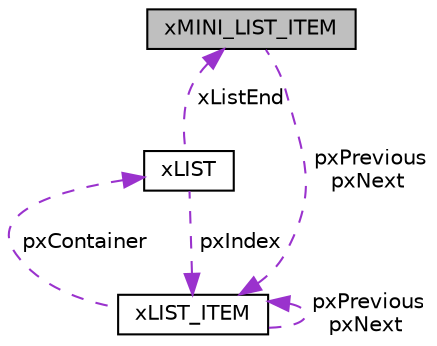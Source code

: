 digraph "xMINI_LIST_ITEM"
{
  edge [fontname="Helvetica",fontsize="10",labelfontname="Helvetica",labelfontsize="10"];
  node [fontname="Helvetica",fontsize="10",shape=record];
  Node1 [label="xMINI_LIST_ITEM",height=0.2,width=0.4,color="black", fillcolor="grey75", style="filled", fontcolor="black"];
  Node2 -> Node1 [dir="back",color="darkorchid3",fontsize="10",style="dashed",label=" pxPrevious\npxNext" ,fontname="Helvetica"];
  Node2 [label="xLIST_ITEM",height=0.2,width=0.4,color="black", fillcolor="white", style="filled",URL="$structx_l_i_s_t___i_t_e_m.html"];
  Node2 -> Node2 [dir="back",color="darkorchid3",fontsize="10",style="dashed",label=" pxPrevious\npxNext" ,fontname="Helvetica"];
  Node3 -> Node2 [dir="back",color="darkorchid3",fontsize="10",style="dashed",label=" pxContainer" ,fontname="Helvetica"];
  Node3 [label="xLIST",height=0.2,width=0.4,color="black", fillcolor="white", style="filled",URL="$structx_l_i_s_t.html"];
  Node1 -> Node3 [dir="back",color="darkorchid3",fontsize="10",style="dashed",label=" xListEnd" ,fontname="Helvetica"];
  Node2 -> Node3 [dir="back",color="darkorchid3",fontsize="10",style="dashed",label=" pxIndex" ,fontname="Helvetica"];
}
